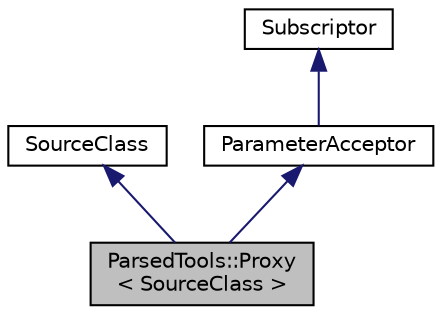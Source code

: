 digraph "ParsedTools::Proxy&lt; SourceClass &gt;"
{
 // LATEX_PDF_SIZE
  bgcolor="transparent";
  edge [fontname="Helvetica",fontsize="10",labelfontname="Helvetica",labelfontsize="10"];
  node [fontname="Helvetica",fontsize="10",shape=record];
  Node1 [label="ParsedTools::Proxy\l\< SourceClass \>",height=0.2,width=0.4,color="black", fillcolor="grey75", style="filled", fontcolor="black",tooltip="A proxy ParameterAcceptor wrapper for classes that have a member function add_parameters,..."];
  Node2 -> Node1 [dir="back",color="midnightblue",fontsize="10",style="solid",fontname="Helvetica"];
  Node2 [label="SourceClass",height=0.2,width=0.4,color="black",URL="/__w/fsi-suite/fsi-suite/deal.tag$classSourceClass.html",tooltip=" "];
  Node3 -> Node1 [dir="back",color="midnightblue",fontsize="10",style="solid",fontname="Helvetica"];
  Node3 [label="ParameterAcceptor",height=0.2,width=0.4,color="black",URL="/__w/fsi-suite/fsi-suite/deal.tag$classParameterAcceptor.html",tooltip=" "];
  Node4 -> Node3 [dir="back",color="midnightblue",fontsize="10",style="solid",fontname="Helvetica"];
  Node4 [label="Subscriptor",height=0.2,width=0.4,color="black",URL="/__w/fsi-suite/fsi-suite/deal.tag$classSubscriptor.html",tooltip=" "];
}
